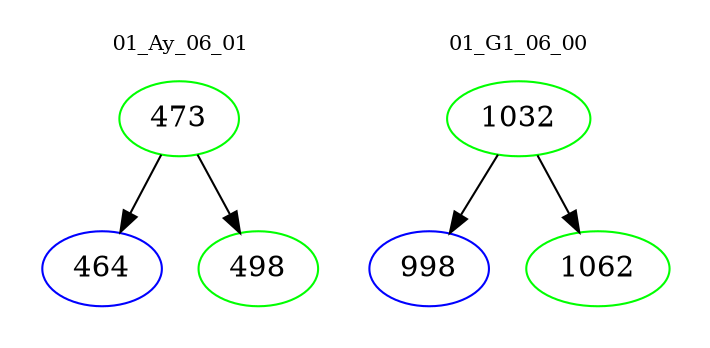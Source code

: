 digraph{
subgraph cluster_0 {
color = white
label = "01_Ay_06_01";
fontsize=10;
T0_473 [label="473", color="green"]
T0_473 -> T0_464 [color="black"]
T0_464 [label="464", color="blue"]
T0_473 -> T0_498 [color="black"]
T0_498 [label="498", color="green"]
}
subgraph cluster_1 {
color = white
label = "01_G1_06_00";
fontsize=10;
T1_1032 [label="1032", color="green"]
T1_1032 -> T1_998 [color="black"]
T1_998 [label="998", color="blue"]
T1_1032 -> T1_1062 [color="black"]
T1_1062 [label="1062", color="green"]
}
}
